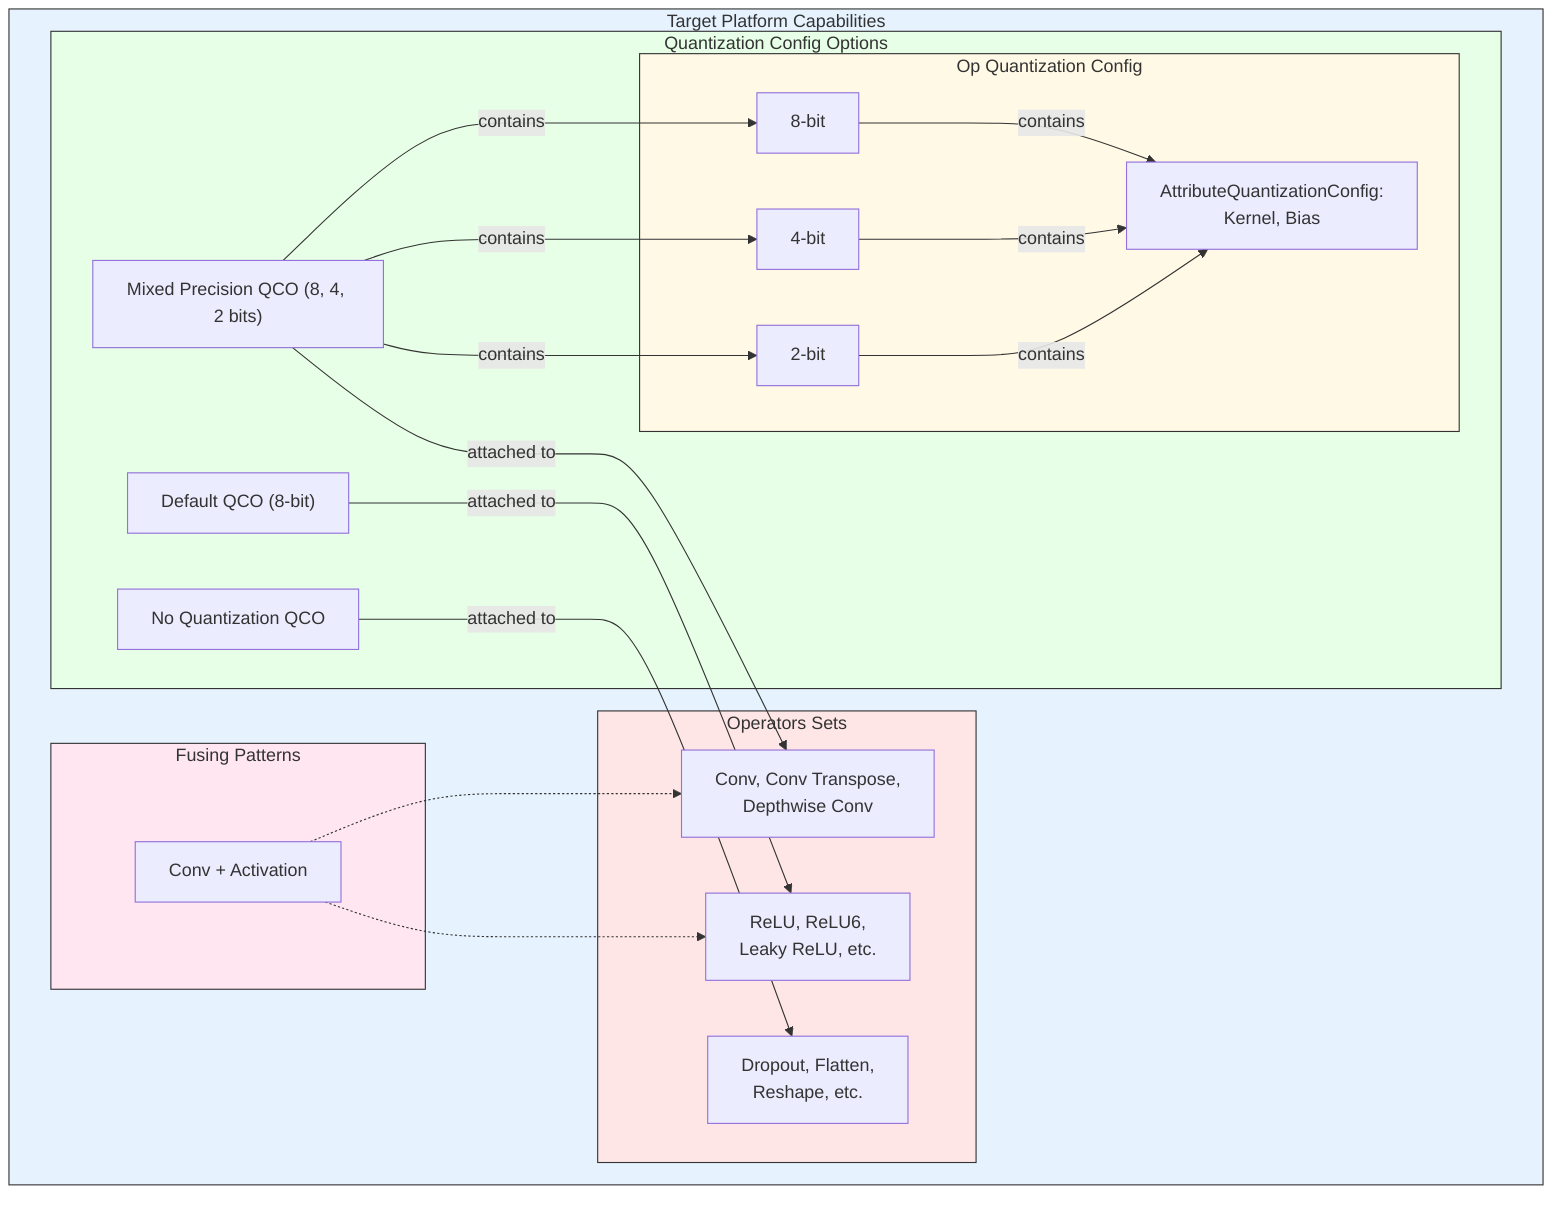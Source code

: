 flowchart TB
    subgraph TPC["Target Platform Capabilities"]
        subgraph QCO["Quantization Config Options"]
            Default["Default QCO (8-bit)"]
            Mixed["Mixed Precision QCO (8, 4, 2 bits)"]
            NoQuant["No Quantization QCO"]

            subgraph OQC["Op Quantization Config"]
                OQC1["8-bit"]
                OQC2["4-bit"]
                OQC3["2-bit"]
                AQC["AttributeQuantizationConfig:<br>Kernel, Bias"]

                OQC1 -->|contains| AQC
                OQC2 -->|contains| AQC
                OQC3 -->|contains| AQC
            end

            Mixed -->|contains| OQC1
            Mixed -->|contains| OQC2
            Mixed -->|contains| OQC3
        end

        subgraph OPS["Operators Sets"]
            Conv["Conv, Conv Transpose,<br>Depthwise Conv"]
            Act["ReLU, ReLU6,<br>Leaky ReLU, etc."]
            NoQuantOps["Dropout, Flatten,<br>Reshape, etc."]
        end

        subgraph FP["Fusing Patterns"]
            FP1["Conv + Activation"]
        end

        Mixed -->|attached to| Conv
        Default -->|attached to| Act
        NoQuant -->|attached to| NoQuantOps

        FP1 -.-> Conv
        FP1 -.-> Act
    end

    style TPC fill:#e6f3ff,stroke:#333
    style QCO fill:#e6ffe6,stroke:#333
    style OQC fill:#fff9e6,stroke:#333
    style OPS fill:#ffe6e6,stroke:#333
    style FP fill:#ffe6f0,stroke:#333